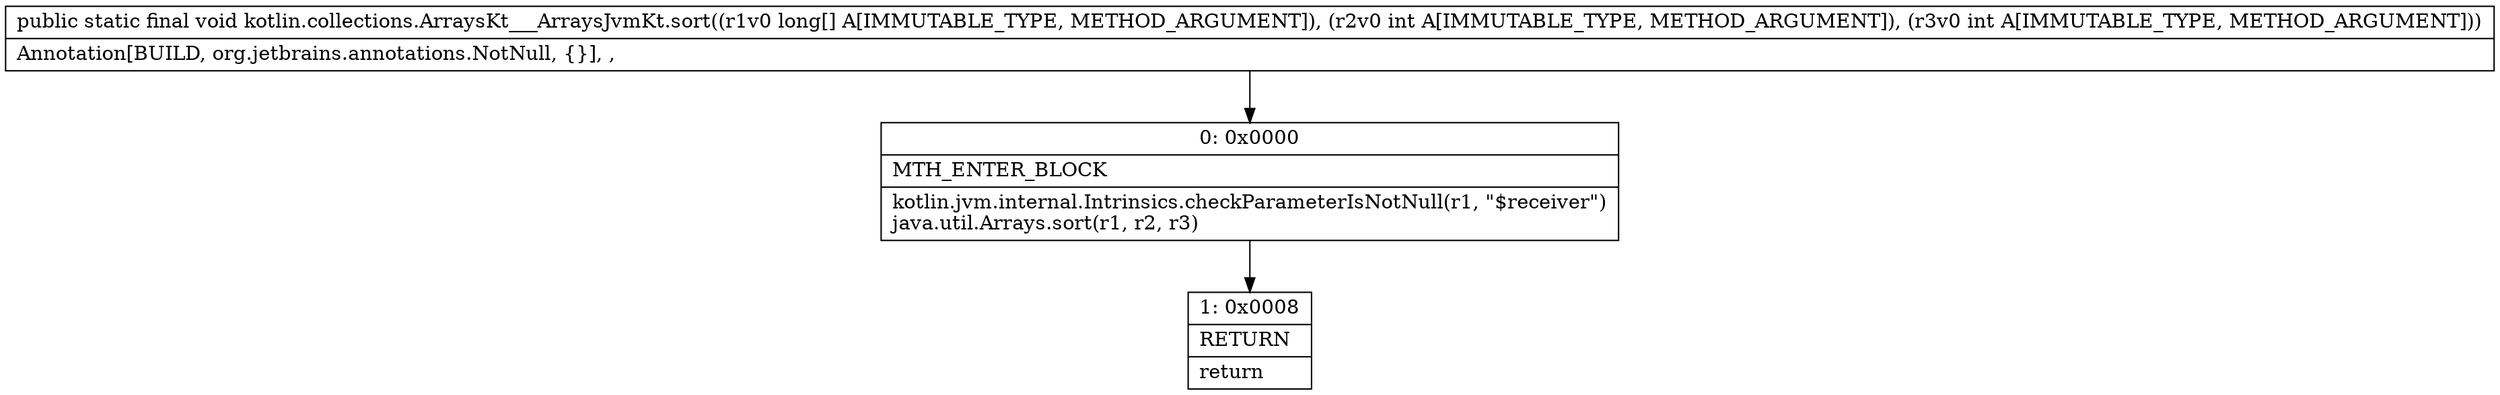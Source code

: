 digraph "CFG forkotlin.collections.ArraysKt___ArraysJvmKt.sort([JII)V" {
Node_0 [shape=record,label="{0\:\ 0x0000|MTH_ENTER_BLOCK\l|kotlin.jvm.internal.Intrinsics.checkParameterIsNotNull(r1, \"$receiver\")\ljava.util.Arrays.sort(r1, r2, r3)\l}"];
Node_1 [shape=record,label="{1\:\ 0x0008|RETURN\l|return\l}"];
MethodNode[shape=record,label="{public static final void kotlin.collections.ArraysKt___ArraysJvmKt.sort((r1v0 long[] A[IMMUTABLE_TYPE, METHOD_ARGUMENT]), (r2v0 int A[IMMUTABLE_TYPE, METHOD_ARGUMENT]), (r3v0 int A[IMMUTABLE_TYPE, METHOD_ARGUMENT]))  | Annotation[BUILD, org.jetbrains.annotations.NotNull, \{\}], , \l}"];
MethodNode -> Node_0;
Node_0 -> Node_1;
}

